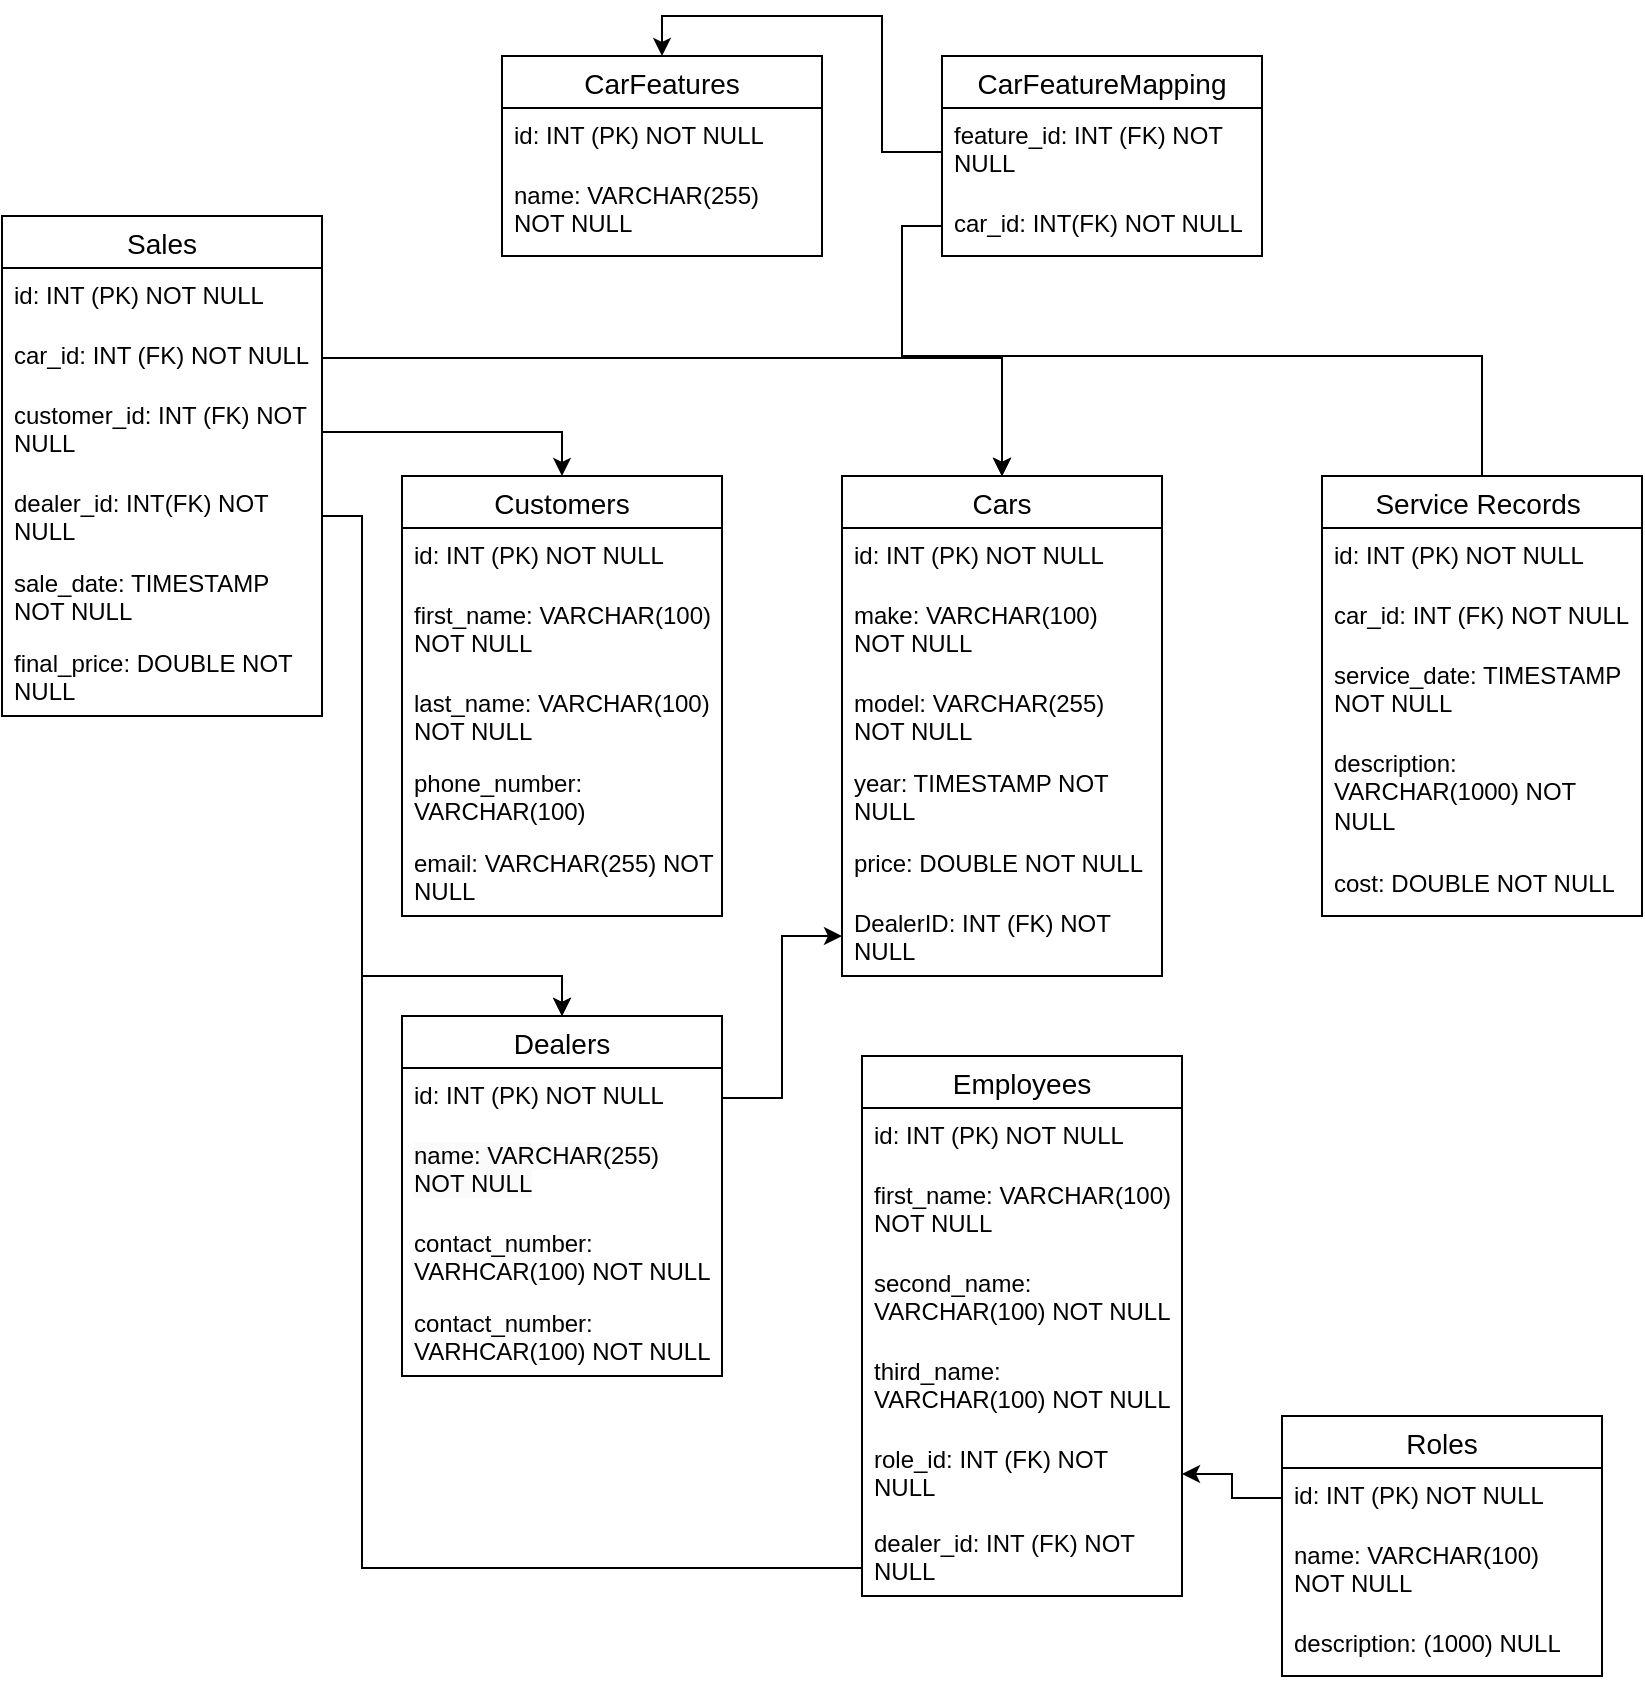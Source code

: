 <mxfile version="24.8.6">
  <diagram name="Страница — 1" id="jZaVeqQJ8_bZt-FV_xGt">
    <mxGraphModel dx="1746" dy="735" grid="1" gridSize="10" guides="1" tooltips="1" connect="1" arrows="1" fold="1" page="1" pageScale="1" pageWidth="827" pageHeight="1169" math="0" shadow="0">
      <root>
        <mxCell id="0" />
        <mxCell id="1" parent="0" />
        <mxCell id="mqI9q1lcvGOVk9eM3W5F-1" value="Dealers" style="swimlane;fontStyle=0;childLayout=stackLayout;horizontal=1;startSize=26;horizontalStack=0;resizeParent=1;resizeParentMax=0;resizeLast=0;collapsible=1;marginBottom=0;align=center;fontSize=14;" vertex="1" parent="1">
          <mxGeometry x="-150" y="670" width="160" height="180" as="geometry" />
        </mxCell>
        <mxCell id="mqI9q1lcvGOVk9eM3W5F-2" value="id: INT (PK) NOT NULL" style="text;strokeColor=none;fillColor=none;spacingLeft=4;spacingRight=4;overflow=hidden;rotatable=0;points=[[0,0.5],[1,0.5]];portConstraint=eastwest;fontSize=12;whiteSpace=wrap;html=1;" vertex="1" parent="mqI9q1lcvGOVk9eM3W5F-1">
          <mxGeometry y="26" width="160" height="30" as="geometry" />
        </mxCell>
        <mxCell id="mqI9q1lcvGOVk9eM3W5F-3" value="&lt;span style=&quot;color: rgb(0, 0, 0); font-family: Helvetica; font-size: 12px; font-style: normal; font-variant-ligatures: normal; font-variant-caps: normal; font-weight: 400; letter-spacing: normal; orphans: 2; text-align: left; text-indent: 0px; text-transform: none; widows: 2; word-spacing: 0px; -webkit-text-stroke-width: 0px; white-space: normal; background-color: rgb(251, 251, 251); text-decoration-thickness: initial; text-decoration-style: initial; text-decoration-color: initial; display: inline !important; float: none;&quot;&gt;name: VARCHAR(255) NOT NULL&lt;/span&gt;" style="text;strokeColor=none;fillColor=none;spacingLeft=4;spacingRight=4;overflow=hidden;rotatable=0;points=[[0,0.5],[1,0.5]];portConstraint=eastwest;fontSize=12;whiteSpace=wrap;html=1;" vertex="1" parent="mqI9q1lcvGOVk9eM3W5F-1">
          <mxGeometry y="56" width="160" height="44" as="geometry" />
        </mxCell>
        <mxCell id="mqI9q1lcvGOVk9eM3W5F-4" value="contact_number: VARHCAR(100) NOT NULL" style="text;strokeColor=none;fillColor=none;spacingLeft=4;spacingRight=4;overflow=hidden;rotatable=0;points=[[0,0.5],[1,0.5]];portConstraint=eastwest;fontSize=12;whiteSpace=wrap;html=1;" vertex="1" parent="mqI9q1lcvGOVk9eM3W5F-1">
          <mxGeometry y="100" width="160" height="40" as="geometry" />
        </mxCell>
        <mxCell id="mqI9q1lcvGOVk9eM3W5F-5" value="contact_number: VARHCAR(100) NOT NULL" style="text;strokeColor=none;fillColor=none;spacingLeft=4;spacingRight=4;overflow=hidden;rotatable=0;points=[[0,0.5],[1,0.5]];portConstraint=eastwest;fontSize=12;whiteSpace=wrap;html=1;" vertex="1" parent="mqI9q1lcvGOVk9eM3W5F-1">
          <mxGeometry y="140" width="160" height="40" as="geometry" />
        </mxCell>
        <mxCell id="mqI9q1lcvGOVk9eM3W5F-6" value="Cars" style="swimlane;fontStyle=0;childLayout=stackLayout;horizontal=1;startSize=26;horizontalStack=0;resizeParent=1;resizeParentMax=0;resizeLast=0;collapsible=1;marginBottom=0;align=center;fontSize=14;" vertex="1" parent="1">
          <mxGeometry x="70" y="400" width="160" height="250" as="geometry" />
        </mxCell>
        <mxCell id="mqI9q1lcvGOVk9eM3W5F-7" value="id: INT (PK) NOT NULL" style="text;strokeColor=none;fillColor=none;spacingLeft=4;spacingRight=4;overflow=hidden;rotatable=0;points=[[0,0.5],[1,0.5]];portConstraint=eastwest;fontSize=12;whiteSpace=wrap;html=1;" vertex="1" parent="mqI9q1lcvGOVk9eM3W5F-6">
          <mxGeometry y="26" width="160" height="30" as="geometry" />
        </mxCell>
        <mxCell id="mqI9q1lcvGOVk9eM3W5F-8" value="make: VARCHAR(100) NOT NULL" style="text;strokeColor=none;fillColor=none;spacingLeft=4;spacingRight=4;overflow=hidden;rotatable=0;points=[[0,0.5],[1,0.5]];portConstraint=eastwest;fontSize=12;whiteSpace=wrap;html=1;" vertex="1" parent="mqI9q1lcvGOVk9eM3W5F-6">
          <mxGeometry y="56" width="160" height="44" as="geometry" />
        </mxCell>
        <mxCell id="mqI9q1lcvGOVk9eM3W5F-9" value="model: VARCHAR(255) NOT NULL" style="text;strokeColor=none;fillColor=none;spacingLeft=4;spacingRight=4;overflow=hidden;rotatable=0;points=[[0,0.5],[1,0.5]];portConstraint=eastwest;fontSize=12;whiteSpace=wrap;html=1;" vertex="1" parent="mqI9q1lcvGOVk9eM3W5F-6">
          <mxGeometry y="100" width="160" height="40" as="geometry" />
        </mxCell>
        <mxCell id="mqI9q1lcvGOVk9eM3W5F-10" value="year: TIMESTAMP NOT NULL" style="text;strokeColor=none;fillColor=none;spacingLeft=4;spacingRight=4;overflow=hidden;rotatable=0;points=[[0,0.5],[1,0.5]];portConstraint=eastwest;fontSize=12;whiteSpace=wrap;html=1;" vertex="1" parent="mqI9q1lcvGOVk9eM3W5F-6">
          <mxGeometry y="140" width="160" height="40" as="geometry" />
        </mxCell>
        <mxCell id="mqI9q1lcvGOVk9eM3W5F-11" value="price: DOUBLE NOT NULL" style="text;strokeColor=none;fillColor=none;spacingLeft=4;spacingRight=4;overflow=hidden;rotatable=0;points=[[0,0.5],[1,0.5]];portConstraint=eastwest;fontSize=12;whiteSpace=wrap;html=1;" vertex="1" parent="mqI9q1lcvGOVk9eM3W5F-6">
          <mxGeometry y="180" width="160" height="30" as="geometry" />
        </mxCell>
        <mxCell id="mqI9q1lcvGOVk9eM3W5F-12" value="DealerID: INT (FK) NOT NULL" style="text;strokeColor=none;fillColor=none;spacingLeft=4;spacingRight=4;overflow=hidden;rotatable=0;points=[[0,0.5],[1,0.5]];portConstraint=eastwest;fontSize=12;whiteSpace=wrap;html=1;" vertex="1" parent="mqI9q1lcvGOVk9eM3W5F-6">
          <mxGeometry y="210" width="160" height="40" as="geometry" />
        </mxCell>
        <mxCell id="mqI9q1lcvGOVk9eM3W5F-13" style="edgeStyle=orthogonalEdgeStyle;rounded=0;orthogonalLoop=1;jettySize=auto;html=1;" edge="1" parent="1" source="mqI9q1lcvGOVk9eM3W5F-2" target="mqI9q1lcvGOVk9eM3W5F-12">
          <mxGeometry relative="1" as="geometry" />
        </mxCell>
        <mxCell id="mqI9q1lcvGOVk9eM3W5F-14" value="Customers" style="swimlane;fontStyle=0;childLayout=stackLayout;horizontal=1;startSize=26;horizontalStack=0;resizeParent=1;resizeParentMax=0;resizeLast=0;collapsible=1;marginBottom=0;align=center;fontSize=14;" vertex="1" parent="1">
          <mxGeometry x="-150" y="400" width="160" height="220" as="geometry" />
        </mxCell>
        <mxCell id="mqI9q1lcvGOVk9eM3W5F-15" value="id: INT (PK) NOT NULL" style="text;strokeColor=none;fillColor=none;spacingLeft=4;spacingRight=4;overflow=hidden;rotatable=0;points=[[0,0.5],[1,0.5]];portConstraint=eastwest;fontSize=12;whiteSpace=wrap;html=1;" vertex="1" parent="mqI9q1lcvGOVk9eM3W5F-14">
          <mxGeometry y="26" width="160" height="30" as="geometry" />
        </mxCell>
        <mxCell id="mqI9q1lcvGOVk9eM3W5F-16" value="first_name: VARCHAR(100) NOT NULL" style="text;strokeColor=none;fillColor=none;spacingLeft=4;spacingRight=4;overflow=hidden;rotatable=0;points=[[0,0.5],[1,0.5]];portConstraint=eastwest;fontSize=12;whiteSpace=wrap;html=1;" vertex="1" parent="mqI9q1lcvGOVk9eM3W5F-14">
          <mxGeometry y="56" width="160" height="44" as="geometry" />
        </mxCell>
        <mxCell id="mqI9q1lcvGOVk9eM3W5F-17" value="last_name: VARCHAR(100) NOT NULL" style="text;strokeColor=none;fillColor=none;spacingLeft=4;spacingRight=4;overflow=hidden;rotatable=0;points=[[0,0.5],[1,0.5]];portConstraint=eastwest;fontSize=12;whiteSpace=wrap;html=1;" vertex="1" parent="mqI9q1lcvGOVk9eM3W5F-14">
          <mxGeometry y="100" width="160" height="40" as="geometry" />
        </mxCell>
        <mxCell id="mqI9q1lcvGOVk9eM3W5F-18" value="phone_number: VARCHAR(100)" style="text;strokeColor=none;fillColor=none;spacingLeft=4;spacingRight=4;overflow=hidden;rotatable=0;points=[[0,0.5],[1,0.5]];portConstraint=eastwest;fontSize=12;whiteSpace=wrap;html=1;" vertex="1" parent="mqI9q1lcvGOVk9eM3W5F-14">
          <mxGeometry y="140" width="160" height="40" as="geometry" />
        </mxCell>
        <mxCell id="mqI9q1lcvGOVk9eM3W5F-19" value="email: VARCHAR(255) NOT NULL" style="text;strokeColor=none;fillColor=none;spacingLeft=4;spacingRight=4;overflow=hidden;rotatable=0;points=[[0,0.5],[1,0.5]];portConstraint=eastwest;fontSize=12;whiteSpace=wrap;html=1;" vertex="1" parent="mqI9q1lcvGOVk9eM3W5F-14">
          <mxGeometry y="180" width="160" height="40" as="geometry" />
        </mxCell>
        <mxCell id="mqI9q1lcvGOVk9eM3W5F-20" value="Sales" style="swimlane;fontStyle=0;childLayout=stackLayout;horizontal=1;startSize=26;horizontalStack=0;resizeParent=1;resizeParentMax=0;resizeLast=0;collapsible=1;marginBottom=0;align=center;fontSize=14;" vertex="1" parent="1">
          <mxGeometry x="-350" y="270" width="160" height="250" as="geometry" />
        </mxCell>
        <mxCell id="mqI9q1lcvGOVk9eM3W5F-21" value="id: INT (PK) NOT NULL" style="text;strokeColor=none;fillColor=none;spacingLeft=4;spacingRight=4;overflow=hidden;rotatable=0;points=[[0,0.5],[1,0.5]];portConstraint=eastwest;fontSize=12;whiteSpace=wrap;html=1;" vertex="1" parent="mqI9q1lcvGOVk9eM3W5F-20">
          <mxGeometry y="26" width="160" height="30" as="geometry" />
        </mxCell>
        <mxCell id="mqI9q1lcvGOVk9eM3W5F-22" value="car_id: INT (FK) NOT NULL" style="text;strokeColor=none;fillColor=none;spacingLeft=4;spacingRight=4;overflow=hidden;rotatable=0;points=[[0,0.5],[1,0.5]];portConstraint=eastwest;fontSize=12;whiteSpace=wrap;html=1;" vertex="1" parent="mqI9q1lcvGOVk9eM3W5F-20">
          <mxGeometry y="56" width="160" height="30" as="geometry" />
        </mxCell>
        <mxCell id="mqI9q1lcvGOVk9eM3W5F-23" value="customer_id: INT (FK) NOT NULL" style="text;strokeColor=none;fillColor=none;spacingLeft=4;spacingRight=4;overflow=hidden;rotatable=0;points=[[0,0.5],[1,0.5]];portConstraint=eastwest;fontSize=12;whiteSpace=wrap;html=1;" vertex="1" parent="mqI9q1lcvGOVk9eM3W5F-20">
          <mxGeometry y="86" width="160" height="44" as="geometry" />
        </mxCell>
        <mxCell id="mqI9q1lcvGOVk9eM3W5F-24" value="dealer_id: INT(FK) NOT NULL" style="text;strokeColor=none;fillColor=none;spacingLeft=4;spacingRight=4;overflow=hidden;rotatable=0;points=[[0,0.5],[1,0.5]];portConstraint=eastwest;fontSize=12;whiteSpace=wrap;html=1;" vertex="1" parent="mqI9q1lcvGOVk9eM3W5F-20">
          <mxGeometry y="130" width="160" height="40" as="geometry" />
        </mxCell>
        <mxCell id="mqI9q1lcvGOVk9eM3W5F-25" value="sale_date: TIMESTAMP NOT NULL" style="text;strokeColor=none;fillColor=none;spacingLeft=4;spacingRight=4;overflow=hidden;rotatable=0;points=[[0,0.5],[1,0.5]];portConstraint=eastwest;fontSize=12;whiteSpace=wrap;html=1;" vertex="1" parent="mqI9q1lcvGOVk9eM3W5F-20">
          <mxGeometry y="170" width="160" height="40" as="geometry" />
        </mxCell>
        <mxCell id="mqI9q1lcvGOVk9eM3W5F-26" value="final_price: DOUBLE NOT NULL" style="text;strokeColor=none;fillColor=none;spacingLeft=4;spacingRight=4;overflow=hidden;rotatable=0;points=[[0,0.5],[1,0.5]];portConstraint=eastwest;fontSize=12;whiteSpace=wrap;html=1;" vertex="1" parent="mqI9q1lcvGOVk9eM3W5F-20">
          <mxGeometry y="210" width="160" height="40" as="geometry" />
        </mxCell>
        <mxCell id="mqI9q1lcvGOVk9eM3W5F-27" style="edgeStyle=orthogonalEdgeStyle;rounded=0;orthogonalLoop=1;jettySize=auto;html=1;entryX=0.5;entryY=0;entryDx=0;entryDy=0;" edge="1" parent="1" source="mqI9q1lcvGOVk9eM3W5F-28" target="mqI9q1lcvGOVk9eM3W5F-6">
          <mxGeometry relative="1" as="geometry">
            <Array as="points">
              <mxPoint x="390" y="340" />
              <mxPoint x="150" y="340" />
            </Array>
          </mxGeometry>
        </mxCell>
        <mxCell id="mqI9q1lcvGOVk9eM3W5F-28" value="Service Records " style="swimlane;fontStyle=0;childLayout=stackLayout;horizontal=1;startSize=26;horizontalStack=0;resizeParent=1;resizeParentMax=0;resizeLast=0;collapsible=1;marginBottom=0;align=center;fontSize=14;" vertex="1" parent="1">
          <mxGeometry x="310" y="400" width="160" height="220" as="geometry" />
        </mxCell>
        <mxCell id="mqI9q1lcvGOVk9eM3W5F-29" value="id: INT (PK) NOT NULL" style="text;strokeColor=none;fillColor=none;spacingLeft=4;spacingRight=4;overflow=hidden;rotatable=0;points=[[0,0.5],[1,0.5]];portConstraint=eastwest;fontSize=12;whiteSpace=wrap;html=1;" vertex="1" parent="mqI9q1lcvGOVk9eM3W5F-28">
          <mxGeometry y="26" width="160" height="30" as="geometry" />
        </mxCell>
        <mxCell id="mqI9q1lcvGOVk9eM3W5F-30" value="car_id: INT (FK) NOT NULL" style="text;strokeColor=none;fillColor=none;spacingLeft=4;spacingRight=4;overflow=hidden;rotatable=0;points=[[0,0.5],[1,0.5]];portConstraint=eastwest;fontSize=12;whiteSpace=wrap;html=1;" vertex="1" parent="mqI9q1lcvGOVk9eM3W5F-28">
          <mxGeometry y="56" width="160" height="30" as="geometry" />
        </mxCell>
        <mxCell id="mqI9q1lcvGOVk9eM3W5F-31" value="service_date: TIMESTAMP NOT NULL" style="text;strokeColor=none;fillColor=none;spacingLeft=4;spacingRight=4;overflow=hidden;rotatable=0;points=[[0,0.5],[1,0.5]];portConstraint=eastwest;fontSize=12;whiteSpace=wrap;html=1;" vertex="1" parent="mqI9q1lcvGOVk9eM3W5F-28">
          <mxGeometry y="86" width="160" height="44" as="geometry" />
        </mxCell>
        <mxCell id="mqI9q1lcvGOVk9eM3W5F-32" value="description: VARCHAR(1000) NOT NULL" style="text;strokeColor=none;fillColor=none;spacingLeft=4;spacingRight=4;overflow=hidden;rotatable=0;points=[[0,0.5],[1,0.5]];portConstraint=eastwest;fontSize=12;whiteSpace=wrap;html=1;" vertex="1" parent="mqI9q1lcvGOVk9eM3W5F-28">
          <mxGeometry y="130" width="160" height="60" as="geometry" />
        </mxCell>
        <mxCell id="mqI9q1lcvGOVk9eM3W5F-33" value="cost: DOUBLE NOT NULL" style="text;strokeColor=none;fillColor=none;spacingLeft=4;spacingRight=4;overflow=hidden;rotatable=0;points=[[0,0.5],[1,0.5]];portConstraint=eastwest;fontSize=12;whiteSpace=wrap;html=1;" vertex="1" parent="mqI9q1lcvGOVk9eM3W5F-28">
          <mxGeometry y="190" width="160" height="30" as="geometry" />
        </mxCell>
        <mxCell id="mqI9q1lcvGOVk9eM3W5F-34" style="edgeStyle=orthogonalEdgeStyle;rounded=0;orthogonalLoop=1;jettySize=auto;html=1;" edge="1" parent="1" source="mqI9q1lcvGOVk9eM3W5F-22" target="mqI9q1lcvGOVk9eM3W5F-6">
          <mxGeometry relative="1" as="geometry" />
        </mxCell>
        <mxCell id="mqI9q1lcvGOVk9eM3W5F-35" style="edgeStyle=orthogonalEdgeStyle;rounded=0;orthogonalLoop=1;jettySize=auto;html=1;entryX=0.5;entryY=0;entryDx=0;entryDy=0;" edge="1" parent="1" source="mqI9q1lcvGOVk9eM3W5F-23" target="mqI9q1lcvGOVk9eM3W5F-14">
          <mxGeometry relative="1" as="geometry" />
        </mxCell>
        <mxCell id="mqI9q1lcvGOVk9eM3W5F-36" style="edgeStyle=orthogonalEdgeStyle;rounded=0;orthogonalLoop=1;jettySize=auto;html=1;" edge="1" parent="1" source="mqI9q1lcvGOVk9eM3W5F-24" target="mqI9q1lcvGOVk9eM3W5F-1">
          <mxGeometry relative="1" as="geometry">
            <Array as="points">
              <mxPoint x="-170" y="420" />
              <mxPoint x="-170" y="650" />
              <mxPoint x="-70" y="650" />
            </Array>
          </mxGeometry>
        </mxCell>
        <mxCell id="mqI9q1lcvGOVk9eM3W5F-37" value="Employees" style="swimlane;fontStyle=0;childLayout=stackLayout;horizontal=1;startSize=26;horizontalStack=0;resizeParent=1;resizeParentMax=0;resizeLast=0;collapsible=1;marginBottom=0;align=center;fontSize=14;" vertex="1" parent="1">
          <mxGeometry x="80" y="690" width="160" height="270" as="geometry" />
        </mxCell>
        <mxCell id="mqI9q1lcvGOVk9eM3W5F-38" value="id: INT (PK) NOT NULL" style="text;strokeColor=none;fillColor=none;spacingLeft=4;spacingRight=4;overflow=hidden;rotatable=0;points=[[0,0.5],[1,0.5]];portConstraint=eastwest;fontSize=12;whiteSpace=wrap;html=1;" vertex="1" parent="mqI9q1lcvGOVk9eM3W5F-37">
          <mxGeometry y="26" width="160" height="30" as="geometry" />
        </mxCell>
        <mxCell id="mqI9q1lcvGOVk9eM3W5F-39" value="first_name: VARCHAR(100) NOT NULL" style="text;strokeColor=none;fillColor=none;spacingLeft=4;spacingRight=4;overflow=hidden;rotatable=0;points=[[0,0.5],[1,0.5]];portConstraint=eastwest;fontSize=12;whiteSpace=wrap;html=1;" vertex="1" parent="mqI9q1lcvGOVk9eM3W5F-37">
          <mxGeometry y="56" width="160" height="44" as="geometry" />
        </mxCell>
        <mxCell id="mqI9q1lcvGOVk9eM3W5F-40" value="second_name: VARCHAR(100) NOT NULL" style="text;strokeColor=none;fillColor=none;spacingLeft=4;spacingRight=4;overflow=hidden;rotatable=0;points=[[0,0.5],[1,0.5]];portConstraint=eastwest;fontSize=12;whiteSpace=wrap;html=1;" vertex="1" parent="mqI9q1lcvGOVk9eM3W5F-37">
          <mxGeometry y="100" width="160" height="44" as="geometry" />
        </mxCell>
        <mxCell id="mqI9q1lcvGOVk9eM3W5F-41" value="third_name: VARCHAR(100) NOT NULL" style="text;strokeColor=none;fillColor=none;spacingLeft=4;spacingRight=4;overflow=hidden;rotatable=0;points=[[0,0.5],[1,0.5]];portConstraint=eastwest;fontSize=12;whiteSpace=wrap;html=1;" vertex="1" parent="mqI9q1lcvGOVk9eM3W5F-37">
          <mxGeometry y="144" width="160" height="44" as="geometry" />
        </mxCell>
        <mxCell id="mqI9q1lcvGOVk9eM3W5F-42" value="role_id: INT (FK) NOT NULL" style="text;strokeColor=none;fillColor=none;spacingLeft=4;spacingRight=4;overflow=hidden;rotatable=0;points=[[0,0.5],[1,0.5]];portConstraint=eastwest;fontSize=12;whiteSpace=wrap;html=1;" vertex="1" parent="mqI9q1lcvGOVk9eM3W5F-37">
          <mxGeometry y="188" width="160" height="42" as="geometry" />
        </mxCell>
        <mxCell id="mqI9q1lcvGOVk9eM3W5F-43" value="dealer_id: INT (FK) NOT NULL" style="text;strokeColor=none;fillColor=none;spacingLeft=4;spacingRight=4;overflow=hidden;rotatable=0;points=[[0,0.5],[1,0.5]];portConstraint=eastwest;fontSize=12;whiteSpace=wrap;html=1;" vertex="1" parent="mqI9q1lcvGOVk9eM3W5F-37">
          <mxGeometry y="230" width="160" height="40" as="geometry" />
        </mxCell>
        <mxCell id="mqI9q1lcvGOVk9eM3W5F-44" value="Roles" style="swimlane;fontStyle=0;childLayout=stackLayout;horizontal=1;startSize=26;horizontalStack=0;resizeParent=1;resizeParentMax=0;resizeLast=0;collapsible=1;marginBottom=0;align=center;fontSize=14;" vertex="1" parent="1">
          <mxGeometry x="290" y="870" width="160" height="130" as="geometry" />
        </mxCell>
        <mxCell id="mqI9q1lcvGOVk9eM3W5F-45" value="id: INT (PK) NOT NULL" style="text;strokeColor=none;fillColor=none;spacingLeft=4;spacingRight=4;overflow=hidden;rotatable=0;points=[[0,0.5],[1,0.5]];portConstraint=eastwest;fontSize=12;whiteSpace=wrap;html=1;" vertex="1" parent="mqI9q1lcvGOVk9eM3W5F-44">
          <mxGeometry y="26" width="160" height="30" as="geometry" />
        </mxCell>
        <mxCell id="mqI9q1lcvGOVk9eM3W5F-46" value="name: VARCHAR(100) NOT NULL" style="text;strokeColor=none;fillColor=none;spacingLeft=4;spacingRight=4;overflow=hidden;rotatable=0;points=[[0,0.5],[1,0.5]];portConstraint=eastwest;fontSize=12;whiteSpace=wrap;html=1;" vertex="1" parent="mqI9q1lcvGOVk9eM3W5F-44">
          <mxGeometry y="56" width="160" height="44" as="geometry" />
        </mxCell>
        <mxCell id="mqI9q1lcvGOVk9eM3W5F-47" value="description: (1000) NULL" style="text;strokeColor=none;fillColor=none;spacingLeft=4;spacingRight=4;overflow=hidden;rotatable=0;points=[[0,0.5],[1,0.5]];portConstraint=eastwest;fontSize=12;whiteSpace=wrap;html=1;" vertex="1" parent="mqI9q1lcvGOVk9eM3W5F-44">
          <mxGeometry y="100" width="160" height="30" as="geometry" />
        </mxCell>
        <mxCell id="mqI9q1lcvGOVk9eM3W5F-48" style="edgeStyle=orthogonalEdgeStyle;rounded=0;orthogonalLoop=1;jettySize=auto;html=1;" edge="1" parent="1" source="mqI9q1lcvGOVk9eM3W5F-45" target="mqI9q1lcvGOVk9eM3W5F-42">
          <mxGeometry relative="1" as="geometry" />
        </mxCell>
        <mxCell id="mqI9q1lcvGOVk9eM3W5F-49" style="edgeStyle=orthogonalEdgeStyle;rounded=0;orthogonalLoop=1;jettySize=auto;html=1;entryX=0.5;entryY=0;entryDx=0;entryDy=0;" edge="1" parent="1" source="mqI9q1lcvGOVk9eM3W5F-43" target="mqI9q1lcvGOVk9eM3W5F-1">
          <mxGeometry relative="1" as="geometry">
            <mxPoint x="-160" y="710" as="targetPoint" />
            <Array as="points">
              <mxPoint x="-170" y="946" />
              <mxPoint x="-170" y="650" />
              <mxPoint x="-70" y="650" />
            </Array>
          </mxGeometry>
        </mxCell>
        <mxCell id="mqI9q1lcvGOVk9eM3W5F-50" value="CarFeatures" style="swimlane;fontStyle=0;childLayout=stackLayout;horizontal=1;startSize=26;horizontalStack=0;resizeParent=1;resizeParentMax=0;resizeLast=0;collapsible=1;marginBottom=0;align=center;fontSize=14;" vertex="1" parent="1">
          <mxGeometry x="-100" y="190" width="160" height="100" as="geometry" />
        </mxCell>
        <mxCell id="mqI9q1lcvGOVk9eM3W5F-51" value="id: INT (PK) NOT NULL" style="text;strokeColor=none;fillColor=none;spacingLeft=4;spacingRight=4;overflow=hidden;rotatable=0;points=[[0,0.5],[1,0.5]];portConstraint=eastwest;fontSize=12;whiteSpace=wrap;html=1;" vertex="1" parent="mqI9q1lcvGOVk9eM3W5F-50">
          <mxGeometry y="26" width="160" height="30" as="geometry" />
        </mxCell>
        <mxCell id="mqI9q1lcvGOVk9eM3W5F-52" value="name: VARCHAR(255) NOT NULL" style="text;strokeColor=none;fillColor=none;spacingLeft=4;spacingRight=4;overflow=hidden;rotatable=0;points=[[0,0.5],[1,0.5]];portConstraint=eastwest;fontSize=12;whiteSpace=wrap;html=1;" vertex="1" parent="mqI9q1lcvGOVk9eM3W5F-50">
          <mxGeometry y="56" width="160" height="44" as="geometry" />
        </mxCell>
        <mxCell id="mqI9q1lcvGOVk9eM3W5F-53" value="CarFeatureMapping" style="swimlane;fontStyle=0;childLayout=stackLayout;horizontal=1;startSize=26;horizontalStack=0;resizeParent=1;resizeParentMax=0;resizeLast=0;collapsible=1;marginBottom=0;align=center;fontSize=14;" vertex="1" parent="1">
          <mxGeometry x="120" y="190" width="160" height="100" as="geometry" />
        </mxCell>
        <mxCell id="mqI9q1lcvGOVk9eM3W5F-54" value="feature_id: INT (FK) NOT NULL" style="text;strokeColor=none;fillColor=none;spacingLeft=4;spacingRight=4;overflow=hidden;rotatable=0;points=[[0,0.5],[1,0.5]];portConstraint=eastwest;fontSize=12;whiteSpace=wrap;html=1;" vertex="1" parent="mqI9q1lcvGOVk9eM3W5F-53">
          <mxGeometry y="26" width="160" height="44" as="geometry" />
        </mxCell>
        <mxCell id="mqI9q1lcvGOVk9eM3W5F-55" value="car_id: INT(FK) NOT NULL" style="text;strokeColor=none;fillColor=none;spacingLeft=4;spacingRight=4;overflow=hidden;rotatable=0;points=[[0,0.5],[1,0.5]];portConstraint=eastwest;fontSize=12;whiteSpace=wrap;html=1;" vertex="1" parent="mqI9q1lcvGOVk9eM3W5F-53">
          <mxGeometry y="70" width="160" height="30" as="geometry" />
        </mxCell>
        <mxCell id="mqI9q1lcvGOVk9eM3W5F-56" style="edgeStyle=orthogonalEdgeStyle;rounded=0;orthogonalLoop=1;jettySize=auto;html=1;entryX=0.5;entryY=0;entryDx=0;entryDy=0;" edge="1" parent="1" source="mqI9q1lcvGOVk9eM3W5F-54" target="mqI9q1lcvGOVk9eM3W5F-50">
          <mxGeometry relative="1" as="geometry" />
        </mxCell>
        <mxCell id="mqI9q1lcvGOVk9eM3W5F-57" style="edgeStyle=orthogonalEdgeStyle;rounded=0;orthogonalLoop=1;jettySize=auto;html=1;entryX=0.5;entryY=0;entryDx=0;entryDy=0;" edge="1" parent="1" source="mqI9q1lcvGOVk9eM3W5F-55" target="mqI9q1lcvGOVk9eM3W5F-6">
          <mxGeometry relative="1" as="geometry">
            <Array as="points">
              <mxPoint x="100" y="275" />
              <mxPoint x="100" y="340" />
              <mxPoint x="150" y="340" />
            </Array>
          </mxGeometry>
        </mxCell>
      </root>
    </mxGraphModel>
  </diagram>
</mxfile>
